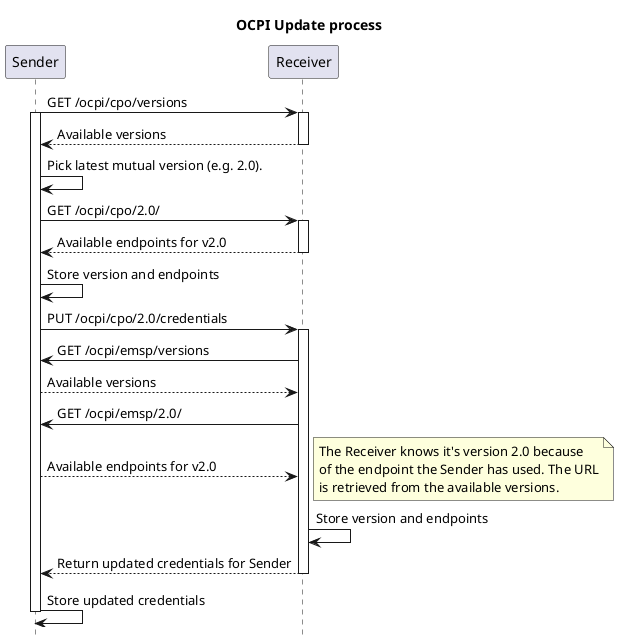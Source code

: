 @startuml
title OCPI Update process
hide footbox

participant eMSP AS "Sender"
participant CPO AS "Receiver"

CPO <- eMSP: GET /ocpi/cpo/versions
activate eMSP
activate CPO
CPO --> eMSP: Available versions
deactivate CPO

eMSP -> eMSP: Pick latest mutual version (e.g. 2.0).
CPO <- eMSP: GET /ocpi/cpo/2.0/
activate CPO
CPO --> eMSP: Available endpoints for v2.0
deactivate CPO
eMSP -> eMSP: Store version and endpoints
CPO <- eMSP: PUT /ocpi/cpo/2.0/credentials

activate CPO
CPO -> eMSP: GET /ocpi/emsp/versions
CPO <-- eMSP: Available versions
CPO -> eMSP: GET /ocpi/emsp/2.0/
CPO <-- eMSP: Available endpoints for v2.0
note right
    The Receiver knows it's version 2.0 because
    of the endpoint the Sender has used. The URL
    is retrieved from the available versions.
end note
CPO -> CPO: Store version and endpoints
CPO --> eMSP: Return updated credentials for Sender
deactivate CPO

eMSP -> eMSP: Store updated credentials

deactivate eMSP

@enduml
